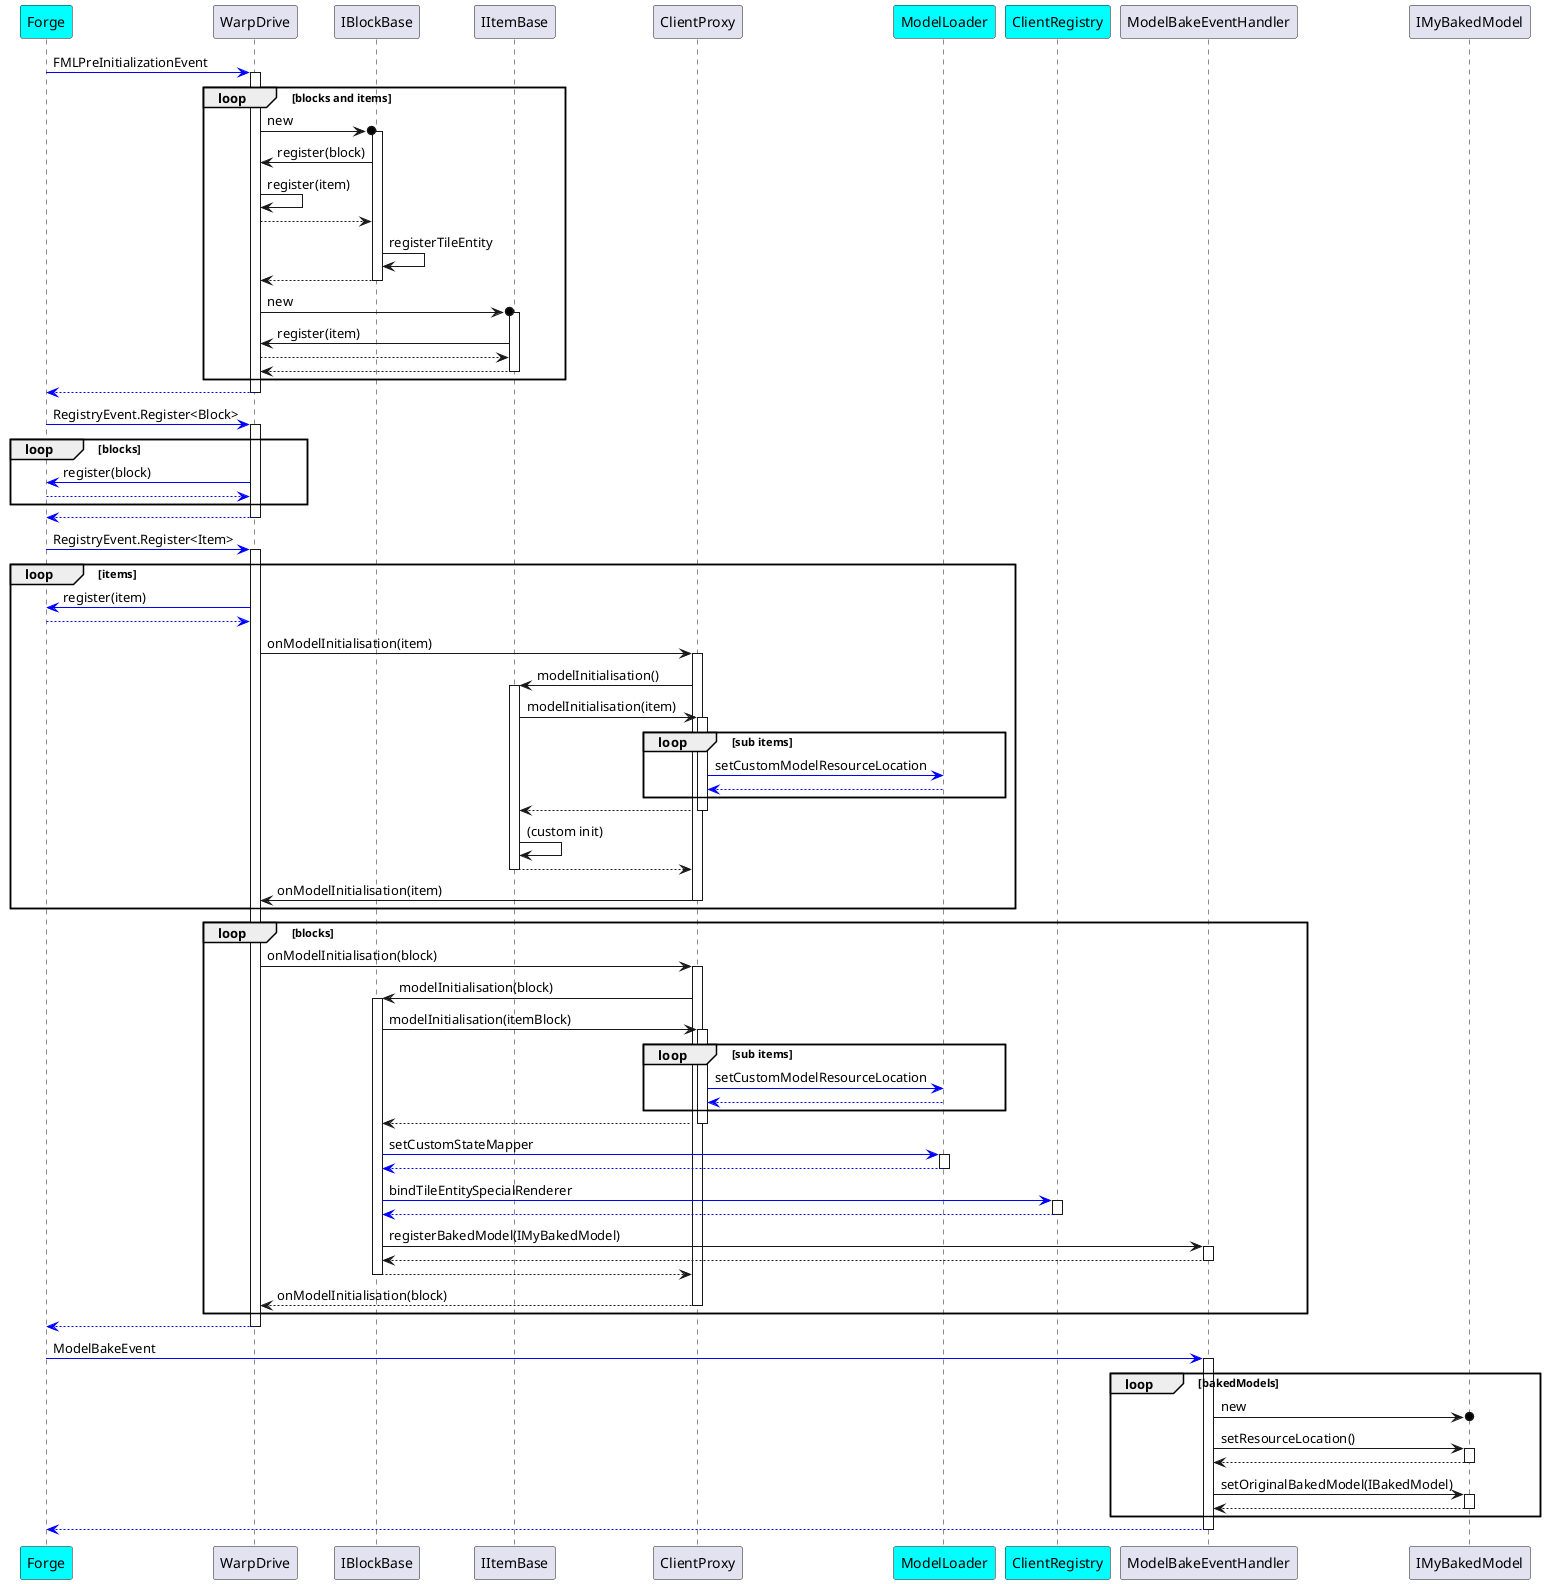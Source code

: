 @startuml
participant Forge #cyan
participant WarpDrive
participant IBlockBase
participant IItemBase
participant ClientProxy
participant ModelLoader #cyan
participant ClientRegistry #cyan

Forge -[#blue]> WarpDrive: FMLPreInitializationEvent
activate WarpDrive

loop blocks and items
    WarpDrive ->o IBlockBase: new
    activate IBlockBase
    IBlockBase -> WarpDrive: register(block)
    WarpDrive -> WarpDrive: register(item)
    IBlockBase <-- WarpDrive
    IBlockBase -> IBlockBase: registerTileEntity

    WarpDrive <-- IBlockBase
    deactivate IBlockBase


    WarpDrive ->o IItemBase: new
    activate IItemBase
    IItemBase -> WarpDrive: register(item)
    IItemBase <-- WarpDrive

    WarpDrive <-- IItemBase
    deactivate IItemBase
end

Forge <-[#blue]- WarpDrive
deactivate WarpDrive

Forge -[#blue]> WarpDrive: RegistryEvent.Register<Block>
activate WarpDrive
loop blocks
    WarpDrive -[#blue]> Forge: register(block)
    WarpDrive <-[#blue]- Forge
end
Forge <-[#blue]- WarpDrive
deactivate WarpDrive

Forge -[#blue]> WarpDrive: RegistryEvent.Register<Item>
activate WarpDrive
loop items
    WarpDrive -[#blue]> Forge: register(item)
    WarpDrive <-[#blue]- Forge
    WarpDrive -> ClientProxy: onModelInitialisation(item)
    activate ClientProxy
    ClientProxy -> IItemBase: modelInitialisation()
    activate IItemBase
    IItemBase -> ClientProxy: modelInitialisation(item)
    activate ClientProxy
    loop sub items
        ClientProxy -[#blue]> ModelLoader: setCustomModelResourceLocation
        ClientProxy <-[#blue]- ModelLoader
    end
    IItemBase <-- ClientProxy
    deactivate ClientProxy

    IItemBase -> IItemBase: (custom init)
    ClientProxy <-- IItemBase
    deactivate IItemBase

    WarpDrive <- ClientProxy: onModelInitialisation(item)
    deactivate ClientProxy
end

loop blocks
    WarpDrive -> ClientProxy: onModelInitialisation(block)
    activate ClientProxy
    ClientProxy -> IBlockBase: modelInitialisation(block)
    activate IBlockBase
    IBlockBase -> ClientProxy: modelInitialisation(itemBlock)
    activate ClientProxy
    loop sub items
        ClientProxy -[#blue]> ModelLoader: setCustomModelResourceLocation
        ClientProxy <-[#blue]- ModelLoader
    end
    IBlockBase <-- ClientProxy
    deactivate ClientProxy

    IBlockBase -[#blue]> ModelLoader: setCustomStateMapper
    activate ModelLoader
    IBlockBase <-[#blue]- ModelLoader
    deactivate ModelLoader

    IBlockBase -[#blue]> ClientRegistry: bindTileEntitySpecialRenderer
    activate ClientRegistry
    IBlockBase <-[#blue]- ClientRegistry
    deactivate ClientRegistry


    IBlockBase -> ModelBakeEventHandler: registerBakedModel(IMyBakedModel)
    activate ModelBakeEventHandler
    IBlockBase <-- ModelBakeEventHandler
    deactivate ModelBakeEventHandler

    ClientProxy <-- IBlockBase
    deactivate IBlockBase

    WarpDrive <-- ClientProxy: onModelInitialisation(block)
    deactivate ClientProxy
end

Forge <-[#blue]- WarpDrive
deactivate WarpDrive

Forge -[#blue]> ModelBakeEventHandler: ModelBakeEvent
activate ModelBakeEventHandler
loop bakedModels
    ModelBakeEventHandler ->o IMyBakedModel: new
    ModelBakeEventHandler -> IMyBakedModel: setResourceLocation()
    activate IMyBakedModel
    ModelBakeEventHandler <-- IMyBakedModel
    deactivate IMyBakedModel
    ModelBakeEventHandler -> IMyBakedModel: setOriginalBakedModel(IBakedModel)
    activate IMyBakedModel
    ModelBakeEventHandler <-- IMyBakedModel
    deactivate IMyBakedModel
end
Forge <-[#blue]- ModelBakeEventHandler
deactivate ModelBakeEventHandler

@enduml